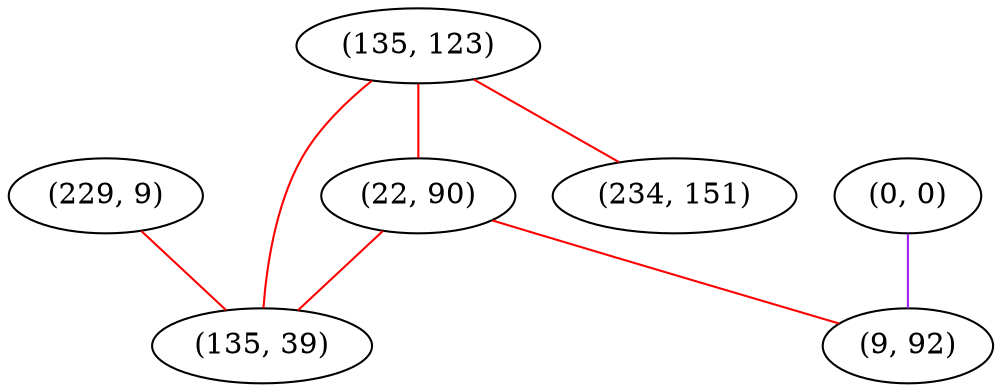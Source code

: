 graph "" {
"(229, 9)";
"(0, 0)";
"(135, 123)";
"(22, 90)";
"(135, 39)";
"(9, 92)";
"(234, 151)";
"(229, 9)" -- "(135, 39)"  [color=red, key=0, weight=1];
"(0, 0)" -- "(9, 92)"  [color=purple, key=0, weight=4];
"(135, 123)" -- "(234, 151)"  [color=red, key=0, weight=1];
"(135, 123)" -- "(22, 90)"  [color=red, key=0, weight=1];
"(135, 123)" -- "(135, 39)"  [color=red, key=0, weight=1];
"(22, 90)" -- "(135, 39)"  [color=red, key=0, weight=1];
"(22, 90)" -- "(9, 92)"  [color=red, key=0, weight=1];
}
